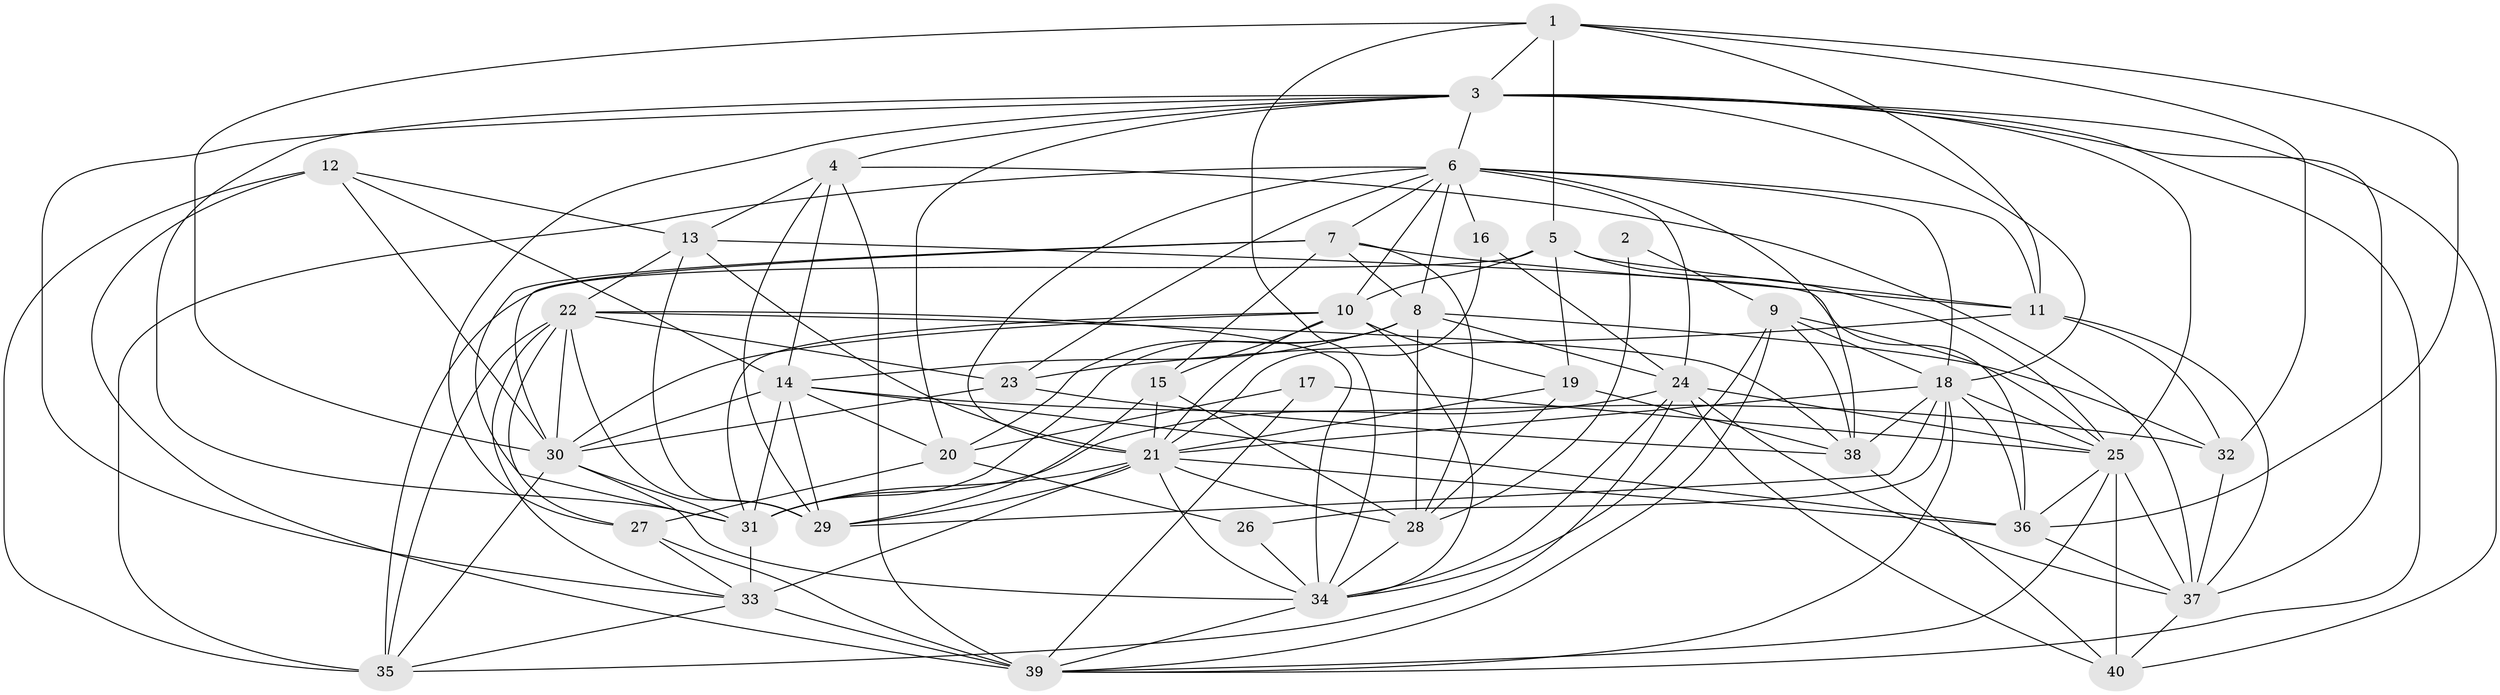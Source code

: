 // original degree distribution, {3: 0.2595419847328244, 7: 0.04580152671755725, 6: 0.07633587786259542, 5: 0.183206106870229, 4: 0.3282442748091603, 2: 0.10687022900763359}
// Generated by graph-tools (version 1.1) at 2025/36/03/04/25 23:36:59]
// undirected, 40 vertices, 143 edges
graph export_dot {
  node [color=gray90,style=filled];
  1;
  2;
  3;
  4;
  5;
  6;
  7;
  8;
  9;
  10;
  11;
  12;
  13;
  14;
  15;
  16;
  17;
  18;
  19;
  20;
  21;
  22;
  23;
  24;
  25;
  26;
  27;
  28;
  29;
  30;
  31;
  32;
  33;
  34;
  35;
  36;
  37;
  38;
  39;
  40;
  1 -- 3 [weight=1.0];
  1 -- 5 [weight=1.0];
  1 -- 11 [weight=1.0];
  1 -- 30 [weight=1.0];
  1 -- 32 [weight=1.0];
  1 -- 34 [weight=1.0];
  1 -- 36 [weight=1.0];
  2 -- 9 [weight=1.0];
  2 -- 28 [weight=2.0];
  3 -- 4 [weight=1.0];
  3 -- 6 [weight=1.0];
  3 -- 18 [weight=1.0];
  3 -- 20 [weight=2.0];
  3 -- 25 [weight=1.0];
  3 -- 27 [weight=1.0];
  3 -- 31 [weight=1.0];
  3 -- 33 [weight=1.0];
  3 -- 37 [weight=2.0];
  3 -- 39 [weight=1.0];
  3 -- 40 [weight=1.0];
  4 -- 13 [weight=1.0];
  4 -- 14 [weight=1.0];
  4 -- 29 [weight=1.0];
  4 -- 37 [weight=1.0];
  4 -- 39 [weight=1.0];
  5 -- 10 [weight=1.0];
  5 -- 11 [weight=1.0];
  5 -- 19 [weight=1.0];
  5 -- 25 [weight=1.0];
  5 -- 35 [weight=1.0];
  6 -- 7 [weight=1.0];
  6 -- 8 [weight=1.0];
  6 -- 10 [weight=1.0];
  6 -- 11 [weight=1.0];
  6 -- 16 [weight=2.0];
  6 -- 18 [weight=1.0];
  6 -- 21 [weight=1.0];
  6 -- 23 [weight=2.0];
  6 -- 24 [weight=1.0];
  6 -- 35 [weight=1.0];
  6 -- 38 [weight=1.0];
  7 -- 8 [weight=1.0];
  7 -- 11 [weight=1.0];
  7 -- 15 [weight=1.0];
  7 -- 28 [weight=1.0];
  7 -- 30 [weight=1.0];
  7 -- 31 [weight=1.0];
  8 -- 14 [weight=1.0];
  8 -- 20 [weight=2.0];
  8 -- 24 [weight=1.0];
  8 -- 28 [weight=1.0];
  8 -- 31 [weight=1.0];
  8 -- 32 [weight=1.0];
  9 -- 18 [weight=1.0];
  9 -- 25 [weight=1.0];
  9 -- 34 [weight=1.0];
  9 -- 38 [weight=1.0];
  9 -- 39 [weight=1.0];
  10 -- 15 [weight=1.0];
  10 -- 19 [weight=2.0];
  10 -- 21 [weight=1.0];
  10 -- 30 [weight=1.0];
  10 -- 31 [weight=2.0];
  10 -- 34 [weight=2.0];
  11 -- 23 [weight=1.0];
  11 -- 32 [weight=1.0];
  11 -- 37 [weight=1.0];
  12 -- 13 [weight=1.0];
  12 -- 14 [weight=1.0];
  12 -- 30 [weight=1.0];
  12 -- 35 [weight=1.0];
  12 -- 39 [weight=1.0];
  13 -- 21 [weight=1.0];
  13 -- 22 [weight=1.0];
  13 -- 29 [weight=1.0];
  13 -- 36 [weight=1.0];
  14 -- 20 [weight=1.0];
  14 -- 29 [weight=2.0];
  14 -- 30 [weight=1.0];
  14 -- 31 [weight=1.0];
  14 -- 32 [weight=1.0];
  14 -- 36 [weight=1.0];
  15 -- 21 [weight=1.0];
  15 -- 28 [weight=2.0];
  15 -- 29 [weight=1.0];
  16 -- 21 [weight=1.0];
  16 -- 24 [weight=1.0];
  17 -- 20 [weight=2.0];
  17 -- 25 [weight=2.0];
  17 -- 39 [weight=1.0];
  18 -- 21 [weight=1.0];
  18 -- 25 [weight=1.0];
  18 -- 26 [weight=1.0];
  18 -- 29 [weight=1.0];
  18 -- 36 [weight=1.0];
  18 -- 38 [weight=2.0];
  18 -- 39 [weight=2.0];
  19 -- 21 [weight=1.0];
  19 -- 28 [weight=1.0];
  19 -- 38 [weight=1.0];
  20 -- 26 [weight=1.0];
  20 -- 27 [weight=2.0];
  21 -- 28 [weight=1.0];
  21 -- 29 [weight=3.0];
  21 -- 31 [weight=1.0];
  21 -- 33 [weight=1.0];
  21 -- 34 [weight=2.0];
  21 -- 36 [weight=1.0];
  22 -- 23 [weight=1.0];
  22 -- 27 [weight=2.0];
  22 -- 29 [weight=1.0];
  22 -- 30 [weight=1.0];
  22 -- 33 [weight=1.0];
  22 -- 34 [weight=1.0];
  22 -- 35 [weight=1.0];
  22 -- 38 [weight=1.0];
  23 -- 30 [weight=1.0];
  23 -- 38 [weight=1.0];
  24 -- 25 [weight=1.0];
  24 -- 31 [weight=1.0];
  24 -- 34 [weight=1.0];
  24 -- 35 [weight=1.0];
  24 -- 37 [weight=1.0];
  24 -- 40 [weight=1.0];
  25 -- 36 [weight=1.0];
  25 -- 37 [weight=1.0];
  25 -- 39 [weight=1.0];
  25 -- 40 [weight=1.0];
  26 -- 34 [weight=1.0];
  27 -- 33 [weight=1.0];
  27 -- 39 [weight=2.0];
  28 -- 34 [weight=1.0];
  30 -- 31 [weight=1.0];
  30 -- 34 [weight=1.0];
  30 -- 35 [weight=2.0];
  31 -- 33 [weight=1.0];
  32 -- 37 [weight=1.0];
  33 -- 35 [weight=1.0];
  33 -- 39 [weight=3.0];
  34 -- 39 [weight=1.0];
  36 -- 37 [weight=1.0];
  37 -- 40 [weight=1.0];
  38 -- 40 [weight=1.0];
}
